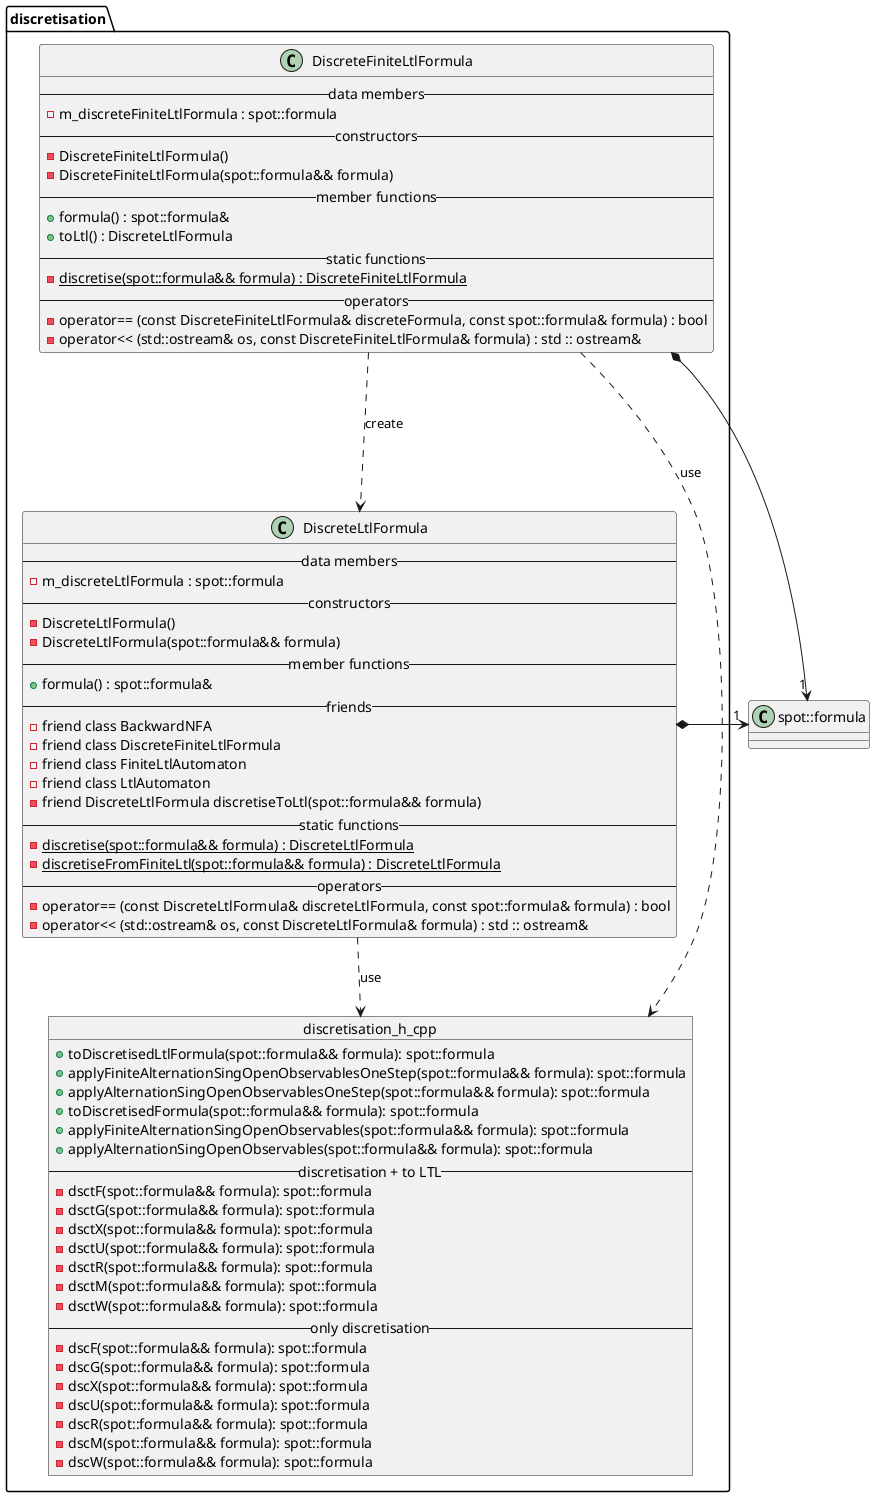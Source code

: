 @startuml
package discretisation {
    class DiscreteFiniteLtlFormula {
        --data members--
        -m_discreteFiniteLtlFormula : spot::formula
        --constructors--
        -DiscreteFiniteLtlFormula()
        -DiscreteFiniteLtlFormula(spot::formula&& formula)
        --member functions--
        +formula() : spot::formula&
        +toLtl() : DiscreteLtlFormula
        --static functions--
        -{static} discretise(spot::formula&& formula) : DiscreteFiniteLtlFormula
        --operators--
        -operator== (const DiscreteFiniteLtlFormula& discreteFormula, const spot::formula& formula) : bool
        -operator<< (std::ostream& os, const DiscreteFiniteLtlFormula& formula) : std :: ostream&
    }

    class DiscreteLtlFormula {
        --data members--
        -m_discreteLtlFormula : spot::formula
        --constructors--
        -DiscreteLtlFormula()
        -DiscreteLtlFormula(spot::formula&& formula)
        --member functions--
        +formula() : spot::formula&
        --friends--
        -friend class BackwardNFA
        -friend class DiscreteFiniteLtlFormula
        -friend class FiniteLtlAutomaton
        -friend class LtlAutomaton
        -friend DiscreteLtlFormula discretiseToLtl(spot::formula&& formula)
        --static functions--
        -{static} discretise(spot::formula&& formula) : DiscreteLtlFormula
        -{static} discretiseFromFiniteLtl(spot::formula&& formula) : DiscreteLtlFormula
        --operators--
        -operator== (const DiscreteLtlFormula& discreteLtlFormula, const spot::formula& formula) : bool
        -operator<< (std::ostream& os, const DiscreteLtlFormula& formula) : std :: ostream&
    }

    object discretisation_h_cpp {
        +toDiscretisedLtlFormula(spot::formula&& formula): spot::formula
        +applyFiniteAlternationSingOpenObservablesOneStep(spot::formula&& formula): spot::formula
        +applyAlternationSingOpenObservablesOneStep(spot::formula&& formula): spot::formula
        +toDiscretisedFormula(spot::formula&& formula): spot::formula
        +applyFiniteAlternationSingOpenObservables(spot::formula&& formula): spot::formula
        +applyAlternationSingOpenObservables(spot::formula&& formula): spot::formula
        --discretisation + to LTL--
        -dsctF(spot::formula&& formula): spot::formula
        -dsctG(spot::formula&& formula): spot::formula
        -dsctX(spot::formula&& formula): spot::formula
        -dsctU(spot::formula&& formula): spot::formula
        -dsctR(spot::formula&& formula): spot::formula
        -dsctM(spot::formula&& formula): spot::formula
        -dsctW(spot::formula&& formula): spot::formula
        --only discretisation--
        -dscF(spot::formula&& formula): spot::formula
        -dscG(spot::formula&& formula): spot::formula
        -dscX(spot::formula&& formula): spot::formula
        -dscU(spot::formula&& formula): spot::formula
        -dscR(spot::formula&& formula): spot::formula
        -dscM(spot::formula&& formula): spot::formula
        -dscW(spot::formula&& formula): spot::formula
    }
}

class spot::formula {}

DiscreteFiniteLtlFormula ...> DiscreteLtlFormula : create
DiscreteFiniteLtlFormula*-> "1" spot::formula
DiscreteLtlFormula*-> "1" spot::formula
DiscreteLtlFormula ..> discretisation_h_cpp : use
DiscreteFiniteLtlFormula ..> discretisation_h_cpp : use

@enduml
